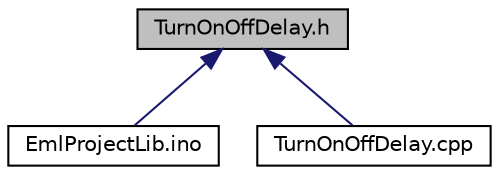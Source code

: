 digraph "TurnOnOffDelay.h"
{
 // LATEX_PDF_SIZE
  edge [fontname="Helvetica",fontsize="10",labelfontname="Helvetica",labelfontsize="10"];
  node [fontname="Helvetica",fontsize="10",shape=record];
  Node1 [label="TurnOnOffDelay.h",height=0.2,width=0.4,color="black", fillcolor="grey75", style="filled", fontcolor="black",tooltip=" "];
  Node1 -> Node2 [dir="back",color="midnightblue",fontsize="10",style="solid",fontname="Helvetica"];
  Node2 [label="EmlProjectLib.ino",height=0.2,width=0.4,color="black", fillcolor="white", style="filled",URL="$_eml_project_lib_8ino.html",tooltip=" "];
  Node1 -> Node3 [dir="back",color="midnightblue",fontsize="10",style="solid",fontname="Helvetica"];
  Node3 [label="TurnOnOffDelay.cpp",height=0.2,width=0.4,color="black", fillcolor="white", style="filled",URL="$_turn_on_off_delay_8cpp.html",tooltip=" "];
}
